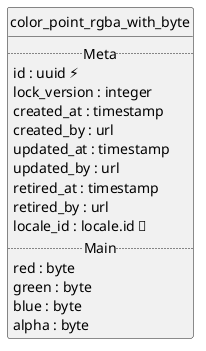 @startuml uml
skinparam monochrome true
skinparam linetype ortho
hide circle

entity color_point_rgba_with_byte {
  .. Meta ..
  id : uuid ⚡
  lock_version : integer
  created_at : timestamp
  created_by : url
  updated_at : timestamp
  updated_by : url
  retired_at : timestamp
  retired_by : url
  locale_id : locale.id 🔑
  .. Main ..
  red : byte
  green : byte
  blue : byte
  alpha : byte
}

@enduml
